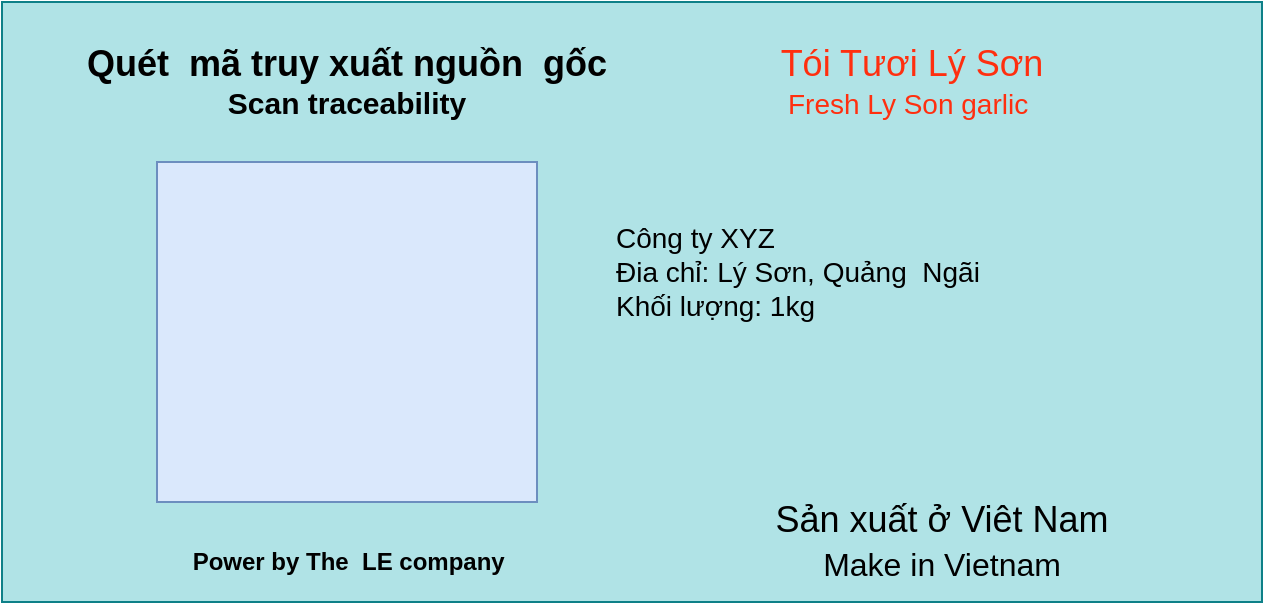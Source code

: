 <mxfile version="15.9.6" type="github">
  <diagram id="a0ce7FRnkzHlPS7uPdeU" name="Page-1">
    <mxGraphModel dx="976" dy="619" grid="1" gridSize="10" guides="1" tooltips="1" connect="1" arrows="1" fold="1" page="1" pageScale="1" pageWidth="850" pageHeight="1100" math="0" shadow="0">
      <root>
        <mxCell id="0" />
        <mxCell id="1" parent="0" />
        <mxCell id="VKRZZ7NYE5q5qL_KzZuO-3" value="" style="rounded=0;whiteSpace=wrap;html=1;fillColor=#b0e3e6;strokeColor=#0e8088;" vertex="1" parent="1">
          <mxGeometry x="100" y="160" width="630" height="300" as="geometry" />
        </mxCell>
        <mxCell id="VKRZZ7NYE5q5qL_KzZuO-2" value="" style="rounded=0;whiteSpace=wrap;html=1;fillColor=#dae8fc;strokeColor=#6c8ebf;" vertex="1" parent="1">
          <mxGeometry x="177.5" y="240" width="190" height="170" as="geometry" />
        </mxCell>
        <mxCell id="VKRZZ7NYE5q5qL_KzZuO-4" value="&lt;b&gt;Power by The&amp;nbsp; LE company&amp;nbsp;&lt;/b&gt;" style="text;html=1;strokeColor=none;fillColor=none;align=center;verticalAlign=middle;whiteSpace=wrap;rounded=0;" vertex="1" parent="1">
          <mxGeometry x="180" y="425" width="190" height="30" as="geometry" />
        </mxCell>
        <mxCell id="VKRZZ7NYE5q5qL_KzZuO-5" value="" style="shape=image;html=1;verticalAlign=top;verticalLabelPosition=bottom;labelBackgroundColor=#ffffff;imageAspect=0;aspect=fixed;image=https://cdn1.iconfinder.com/data/icons/ios-11-glyphs/30/qr_code-128.png" vertex="1" parent="1">
          <mxGeometry x="207.5" y="260" width="130" height="130" as="geometry" />
        </mxCell>
        <mxCell id="VKRZZ7NYE5q5qL_KzZuO-6" value="&lt;font&gt;&lt;b&gt;&lt;font style=&quot;font-size: 18px&quot;&gt;Quét&amp;nbsp; mã truy xuất nguồn&amp;nbsp; gốc&lt;/font&gt;&lt;/b&gt;&lt;br&gt;&lt;span style=&quot;font-size: 15px&quot;&gt;&lt;b&gt;Scan traceability&lt;/b&gt;&lt;/span&gt;&lt;br&gt;&lt;/font&gt;" style="text;html=1;strokeColor=none;fillColor=none;align=center;verticalAlign=middle;whiteSpace=wrap;rounded=0;" vertex="1" parent="1">
          <mxGeometry x="140" y="170" width="265" height="60" as="geometry" />
        </mxCell>
        <mxCell id="VKRZZ7NYE5q5qL_KzZuO-8" value="&lt;font color=&quot;#ff2f0f&quot;&gt;&lt;font style=&quot;font-size: 18px&quot;&gt;Tói Tươi Lý Sơn&lt;/font&gt;&lt;br&gt;&lt;font style=&quot;font-size: 14px&quot;&gt;Fresh Ly Son garlic&amp;nbsp;&lt;/font&gt;&lt;br&gt;&lt;/font&gt;" style="text;html=1;strokeColor=none;fillColor=none;align=center;verticalAlign=middle;whiteSpace=wrap;rounded=0;fontSize=15;" vertex="1" parent="1">
          <mxGeometry x="455" y="175" width="200" height="50" as="geometry" />
        </mxCell>
        <mxCell id="VKRZZ7NYE5q5qL_KzZuO-9" value="Sản xuất ở Viêt Nam&lt;br&gt;&lt;font style=&quot;font-size: 16px&quot;&gt;Make in Vietnam&lt;/font&gt;" style="text;html=1;strokeColor=none;fillColor=none;align=center;verticalAlign=middle;whiteSpace=wrap;rounded=0;fontSize=18;" vertex="1" parent="1">
          <mxGeometry x="455" y="410" width="230" height="40" as="geometry" />
        </mxCell>
        <mxCell id="VKRZZ7NYE5q5qL_KzZuO-11" value="&lt;font color=&quot;#000000&quot;&gt;Công ty XYZ&lt;br&gt;Đia chỉ: Lý Sơn, Quảng&amp;nbsp; Ngãi&lt;br&gt;Khối lượng: 1kg&lt;br&gt;&lt;/font&gt;" style="text;html=1;strokeColor=none;fillColor=none;align=left;verticalAlign=middle;whiteSpace=wrap;rounded=0;fontSize=14;fontColor=#FF2F0F;" vertex="1" parent="1">
          <mxGeometry x="405" y="260" width="300" height="70" as="geometry" />
        </mxCell>
      </root>
    </mxGraphModel>
  </diagram>
</mxfile>
